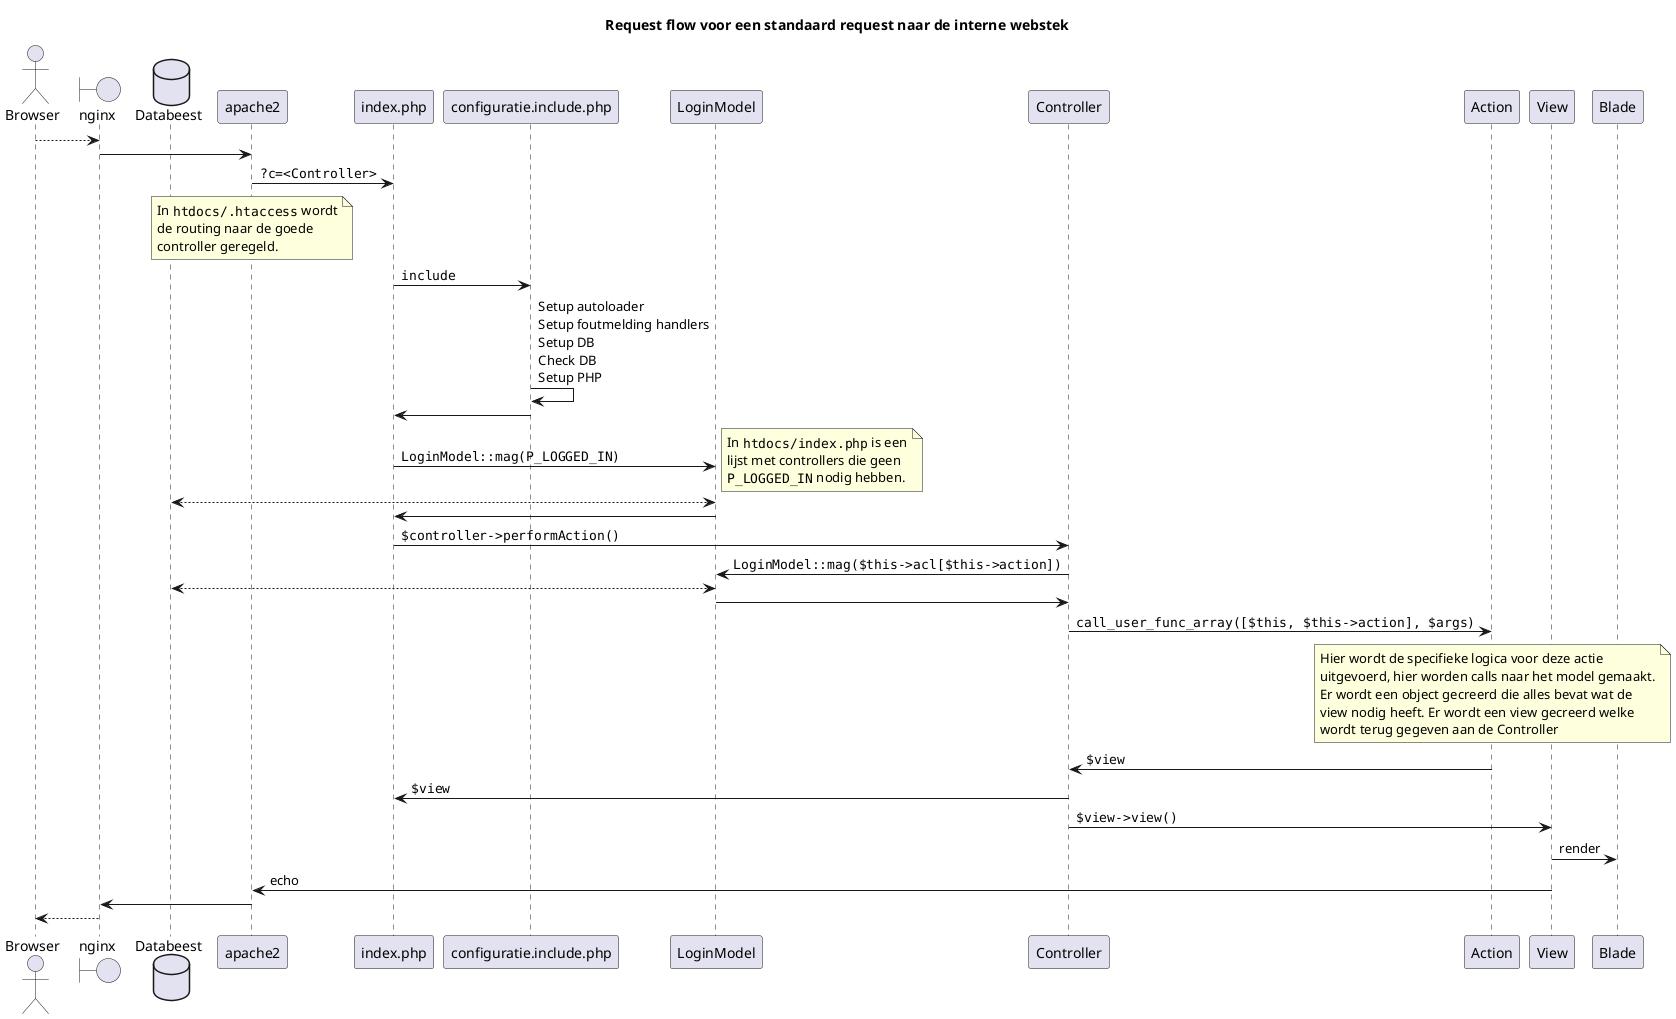@startuml
title: Request flow voor een standaard request naar de interne webstek
Actor Browser
Boundary nginx
Browser --> nginx
Database Databeest
nginx -> apache2
apache2 -> index.php: ""?c=<Controller>""
note over apache2
In ""htdocs/.htaccess"" wordt
de routing naar de goede
controller geregeld.
end note
index.php -> configuratie.include.php : ""include""
configuratie.include.php -> configuratie.include.php : Setup autoloader\nSetup foutmelding handlers\nSetup DB\nCheck DB\nSetup PHP
configuratie.include.php -> index.php
index.php -> LoginModel : ""LoginModel::mag(P_LOGGED_IN)""
note right
In ""htdocs/index.php"" is een
lijst met controllers die geen
""P_LOGGED_IN"" nodig hebben.
end note
LoginModel <--> Databeest
LoginModel -> index.php

index.php -> Controller : ""$controller->performAction()""

Controller -> LoginModel : ""LoginModel::mag($this->acl[$this->action])""
LoginModel <--> Databeest
LoginModel -> Controller
Controller -> Action : ""call_user_func_array([$this, $this->action], $args)""

note over Action
Hier wordt de specifieke logica voor deze actie
uitgevoerd, hier worden calls naar het model gemaakt.
Er wordt een object gecreerd die alles bevat wat de
view nodig heeft. Er wordt een view gecreerd welke
wordt terug gegeven aan de Controller
end note

Action -> Controller : ""$view""
Controller -> index.php : ""$view""
Controller -> View : ""$view->view()""

View -> Blade : render

View -> apache2 : echo

apache2 -> nginx
nginx --> Browser
@enduml
